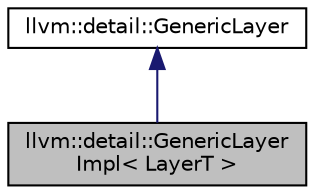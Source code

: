digraph "llvm::detail::GenericLayerImpl&lt; LayerT &gt;"
{
 // LATEX_PDF_SIZE
  bgcolor="transparent";
  edge [fontname="Helvetica",fontsize="10",labelfontname="Helvetica",labelfontsize="10"];
  node [fontname="Helvetica",fontsize="10",shape="box"];
  Node1 [label="llvm::detail::GenericLayer\lImpl\< LayerT \>",height=0.2,width=0.4,color="black", fillcolor="grey75", style="filled", fontcolor="black",tooltip=" "];
  Node2 -> Node1 [dir="back",color="midnightblue",fontsize="10",style="solid",fontname="Helvetica"];
  Node2 [label="llvm::detail::GenericLayer",height=0.2,width=0.4,color="black",URL="$classllvm_1_1detail_1_1GenericLayer.html",tooltip=" "];
}
